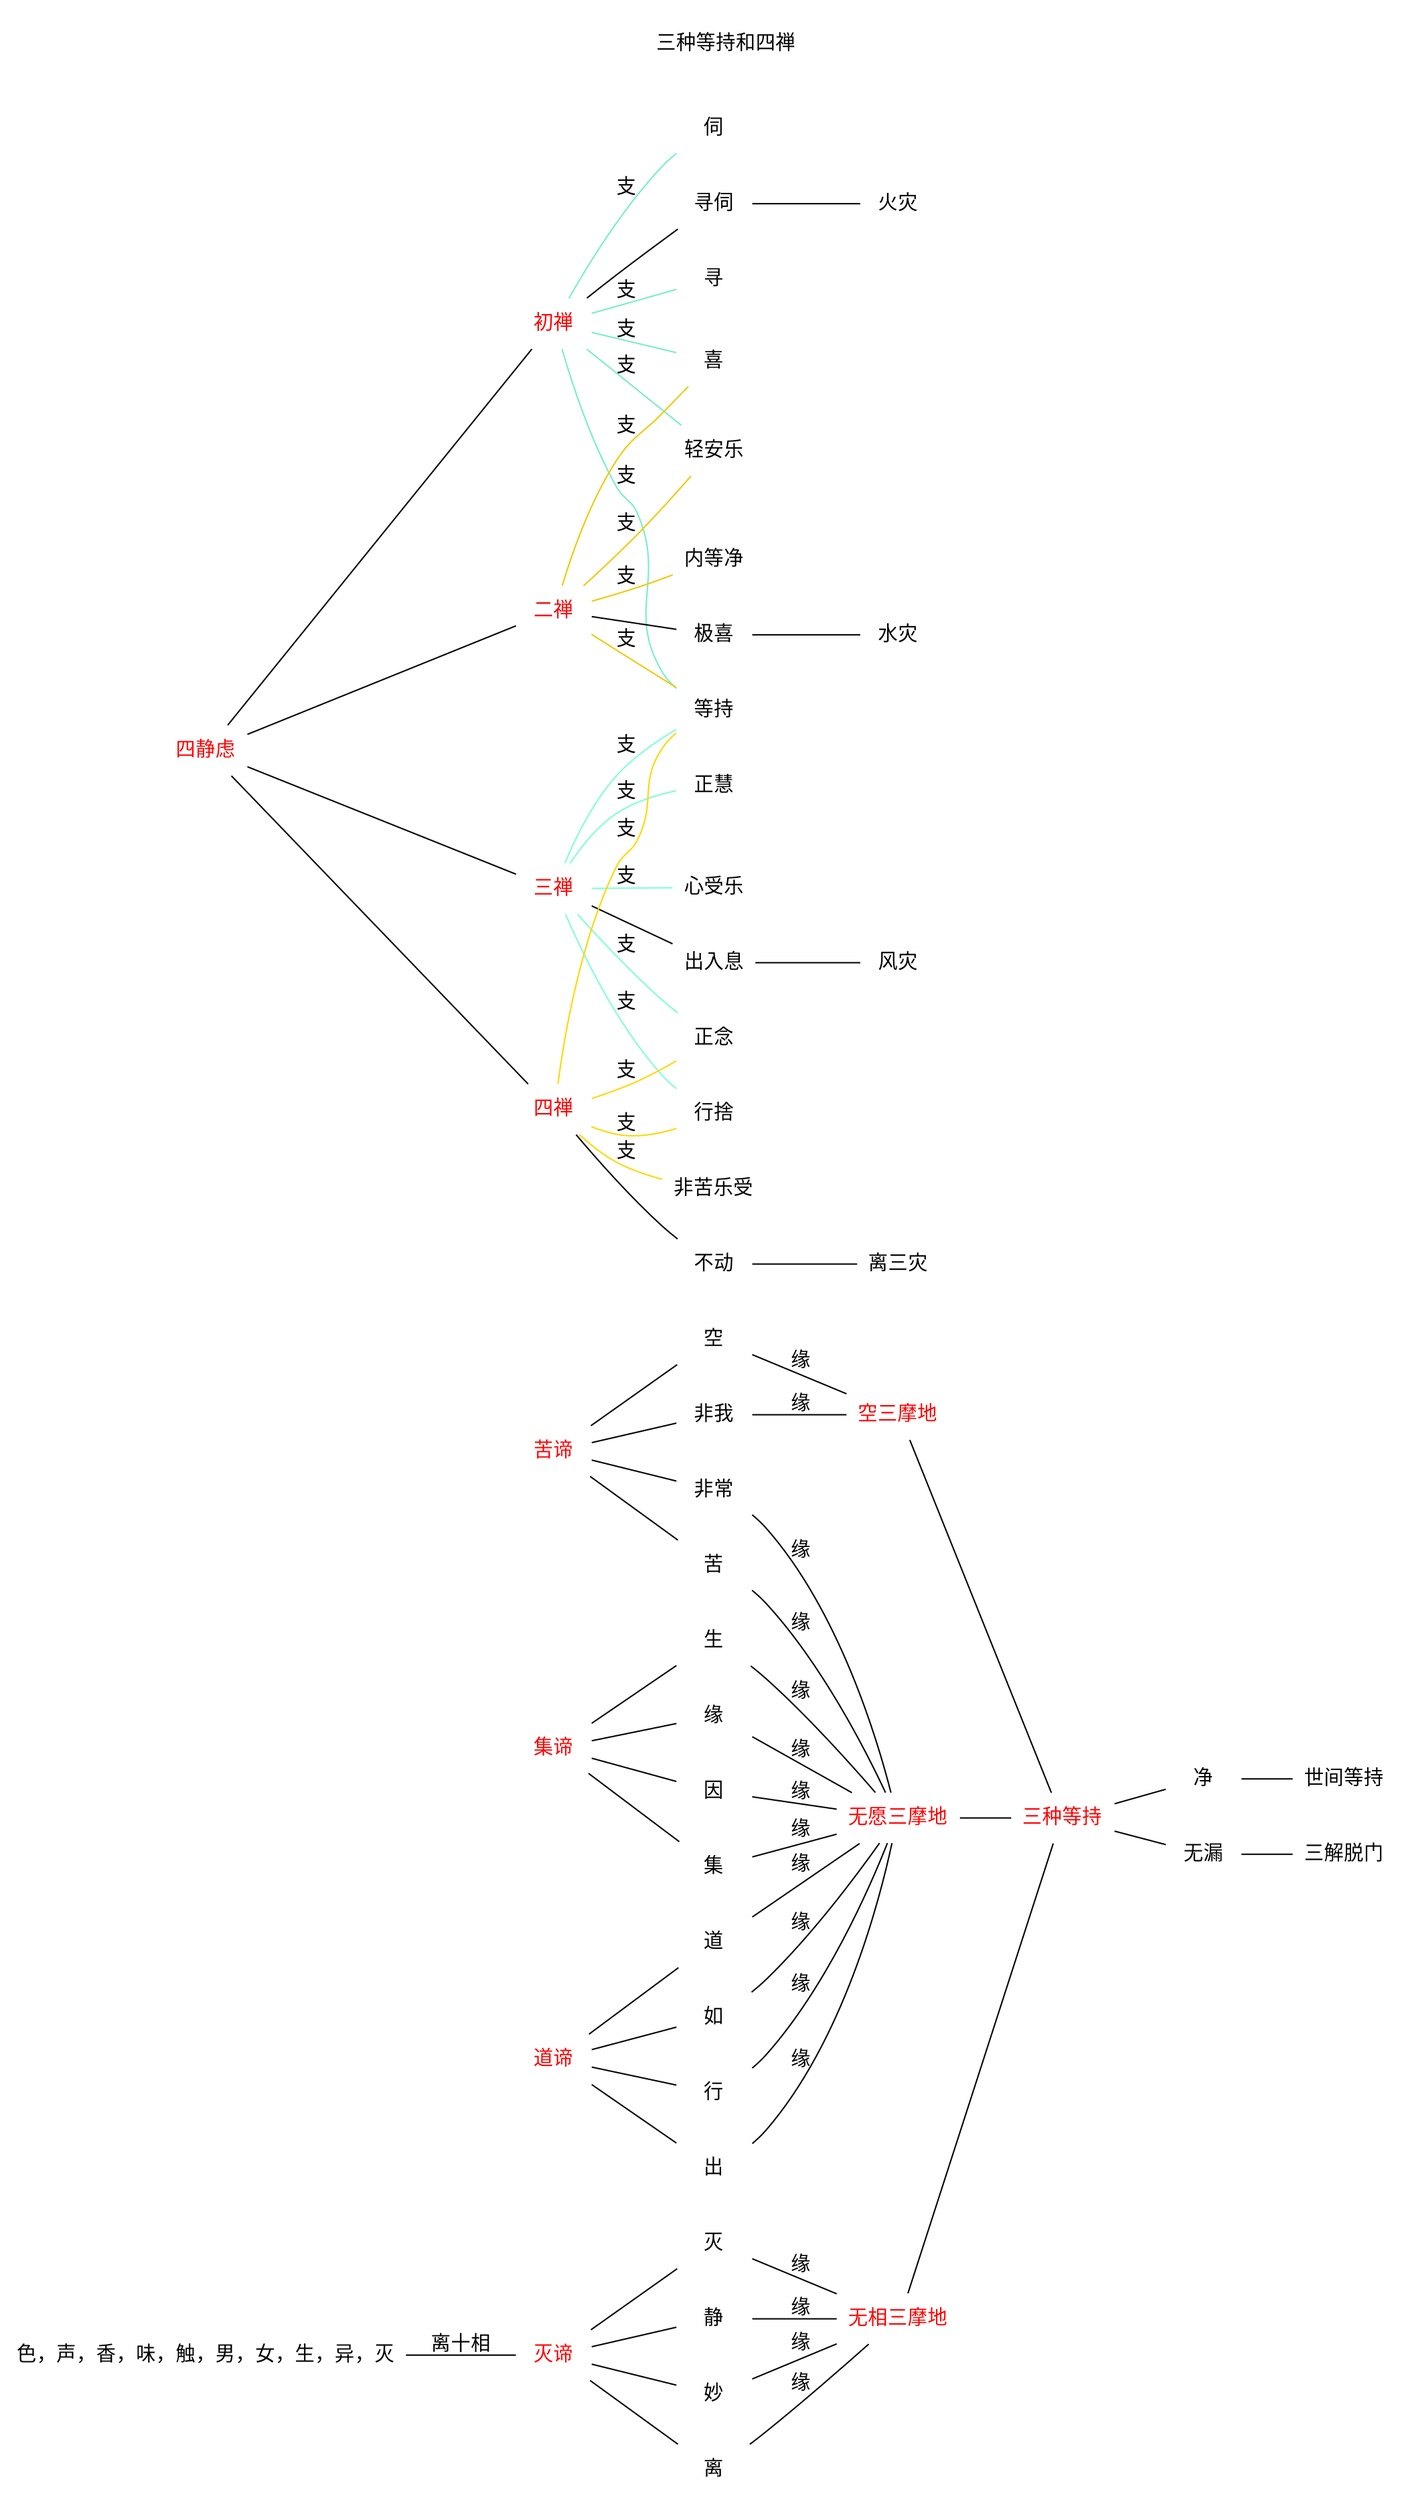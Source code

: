 graph 三种等持和四禅 {
    rankdir = LR
    splines=true
    node [shape = none ]
    
    labelloc = t
    label = "
            三种等持和四禅\l
            "

    三种等持[fontcolor = red]
    空三摩地[fontcolor = red]
    无相三摩地[fontcolor = red]
    无愿三摩地[fontcolor = red]
    苦谛[fontcolor = red]
    集谛[fontcolor = red]
    灭谛[fontcolor = red]
    道谛[fontcolor = red]


    {空三摩地,无相三摩地,无愿三摩地} -- 三种等持 -- {净,无漏}
    净 -- 世间等持
    无漏 -- 三解脱门

    苦谛 -- {非常,苦,空,非我}
    集谛 -- {因,集,生,缘}
    灭谛 -- {灭,静,妙,离}
    道谛 -- {道,如,行,出}

    {空,非我} -- 空三摩地 [label=缘]
    {灭,静,妙,离} -- 无相三摩地 [label=缘]
    {非常,苦,因,集,生,缘,道,如,行,出} -- 无愿三摩地 [label=缘]

    {色，声，香，味，触，男，女，生，异，灭} -- 灭谛 [label=离十相]

    四静虑[fontcolor = red]
    初禅[fontcolor = red]
    二禅[fontcolor = red]
    三禅[fontcolor = red]
    四禅[fontcolor = red]

    四静虑 -- {初禅,二禅,三禅,四禅}
    初禅 -- 寻伺 -- 火灾
    初禅 -- {寻,伺,喜,轻安乐,等持} [label = 支 color=aquamarine2]
    二禅 -- {内等净,喜,轻安乐,等持} [label = 支 color=gold2]
    三禅 -- {行捨,正念,正慧,心受乐,等持} [label = 支 color=aquamarine]
    四禅 -- {行捨,正念,非苦乐受,等持} [label = 支 color=gold]
    二禅 -- 极喜 -- 水灾
    三禅 -- 出入息 -- 风灾
    四禅 -- 不动 -- 离三灾

}
